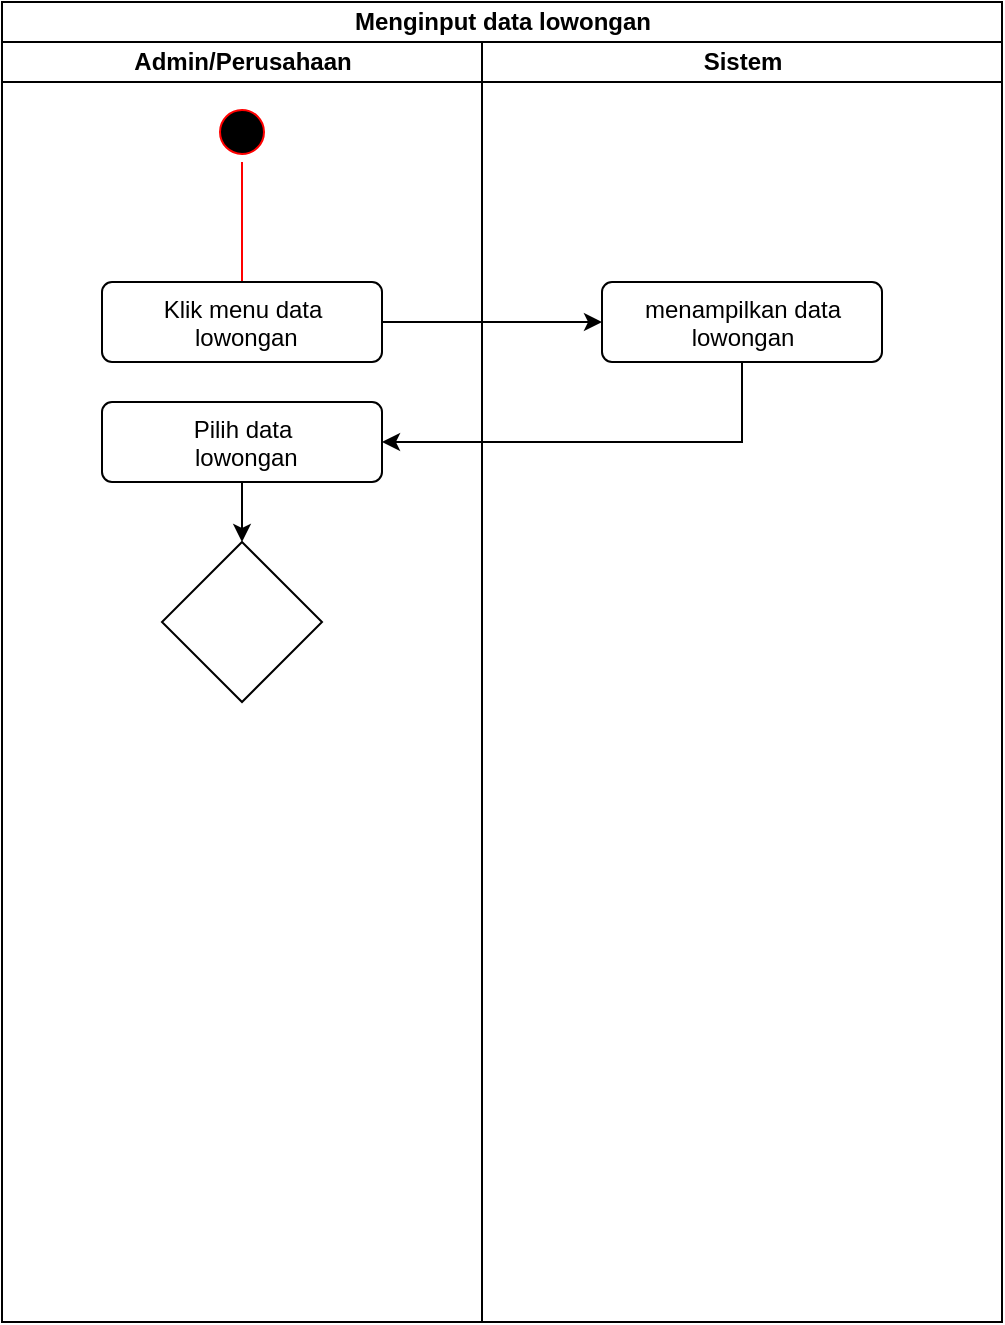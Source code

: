 <mxfile version="20.8.5" type="github">
  <diagram id="q2-tC55upcuNgZN-rhMF" name="Page-1">
    <mxGraphModel dx="1034" dy="462" grid="1" gridSize="10" guides="1" tooltips="1" connect="1" arrows="1" fold="1" page="1" pageScale="1" pageWidth="850" pageHeight="1100" math="0" shadow="0">
      <root>
        <mxCell id="0" />
        <mxCell id="1" parent="0" />
        <mxCell id="cu_NWqLQkP2w4srPh1if-3" value="Menginput data lowongan" style="swimlane;childLayout=stackLayout;resizeParent=1;resizeParentMax=0;startSize=20;html=1;" parent="1" vertex="1">
          <mxGeometry x="130" y="20" width="500" height="660" as="geometry" />
        </mxCell>
        <mxCell id="cu_NWqLQkP2w4srPh1if-4" value="Admin/Perusahaan" style="swimlane;startSize=20;html=1;" parent="cu_NWqLQkP2w4srPh1if-3" vertex="1">
          <mxGeometry y="20" width="240" height="640" as="geometry" />
        </mxCell>
        <mxCell id="cu_NWqLQkP2w4srPh1if-7" value="" style="ellipse;html=1;shape=startState;fillColor=#000000;strokeColor=#ff0000;" parent="cu_NWqLQkP2w4srPh1if-4" vertex="1">
          <mxGeometry x="105.0" y="30" width="30" height="30" as="geometry" />
        </mxCell>
        <mxCell id="cu_NWqLQkP2w4srPh1if-8" value="" style="edgeStyle=orthogonalEdgeStyle;html=1;verticalAlign=bottom;endArrow=open;endSize=8;strokeColor=#ff0000;rounded=0;entryX=0.5;entryY=0;entryDx=0;entryDy=0;" parent="cu_NWqLQkP2w4srPh1if-4" source="cu_NWqLQkP2w4srPh1if-7" edge="1" target="cu_NWqLQkP2w4srPh1if-10">
          <mxGeometry relative="1" as="geometry">
            <mxPoint x="60.0" y="120" as="targetPoint" />
            <Array as="points">
              <mxPoint x="120" y="121" />
            </Array>
          </mxGeometry>
        </mxCell>
        <mxCell id="cu_NWqLQkP2w4srPh1if-10" value="Klik menu data&lt;br&gt;&amp;nbsp;lowongan" style="html=1;align=center;verticalAlign=top;rounded=1;absoluteArcSize=1;arcSize=10;dashed=0;" parent="cu_NWqLQkP2w4srPh1if-4" vertex="1">
          <mxGeometry x="50.0" y="120" width="140" height="40" as="geometry" />
        </mxCell>
        <mxCell id="soITFireidHiTCm3dS2a-10" style="edgeStyle=orthogonalEdgeStyle;rounded=0;orthogonalLoop=1;jettySize=auto;html=1;exitX=0.5;exitY=1;exitDx=0;exitDy=0;entryX=0.5;entryY=0;entryDx=0;entryDy=0;" edge="1" parent="cu_NWqLQkP2w4srPh1if-4" source="soITFireidHiTCm3dS2a-7" target="soITFireidHiTCm3dS2a-9">
          <mxGeometry relative="1" as="geometry" />
        </mxCell>
        <mxCell id="soITFireidHiTCm3dS2a-7" value="Pilih data&lt;br&gt;&amp;nbsp;lowongan" style="html=1;align=center;verticalAlign=top;rounded=1;absoluteArcSize=1;arcSize=10;dashed=0;" vertex="1" parent="cu_NWqLQkP2w4srPh1if-4">
          <mxGeometry x="50.0" y="180" width="140" height="40" as="geometry" />
        </mxCell>
        <mxCell id="soITFireidHiTCm3dS2a-9" value="" style="rhombus;whiteSpace=wrap;html=1;" vertex="1" parent="cu_NWqLQkP2w4srPh1if-4">
          <mxGeometry x="80" y="250" width="80" height="80" as="geometry" />
        </mxCell>
        <mxCell id="cu_NWqLQkP2w4srPh1if-5" value="Sistem" style="swimlane;startSize=20;html=1;" parent="cu_NWqLQkP2w4srPh1if-3" vertex="1">
          <mxGeometry x="240" y="20" width="260" height="640" as="geometry" />
        </mxCell>
        <mxCell id="soITFireidHiTCm3dS2a-1" value="menampilkan data&lt;br&gt;lowongan" style="html=1;align=center;verticalAlign=top;rounded=1;absoluteArcSize=1;arcSize=10;dashed=0;" vertex="1" parent="cu_NWqLQkP2w4srPh1if-5">
          <mxGeometry x="60.0" y="120" width="140" height="40" as="geometry" />
        </mxCell>
        <mxCell id="soITFireidHiTCm3dS2a-2" style="edgeStyle=orthogonalEdgeStyle;rounded=0;orthogonalLoop=1;jettySize=auto;html=1;exitX=1;exitY=0.5;exitDx=0;exitDy=0;entryX=0;entryY=0.5;entryDx=0;entryDy=0;" edge="1" parent="cu_NWqLQkP2w4srPh1if-3" source="cu_NWqLQkP2w4srPh1if-10" target="soITFireidHiTCm3dS2a-1">
          <mxGeometry relative="1" as="geometry" />
        </mxCell>
        <mxCell id="soITFireidHiTCm3dS2a-8" style="edgeStyle=orthogonalEdgeStyle;rounded=0;orthogonalLoop=1;jettySize=auto;html=1;exitX=0.5;exitY=1;exitDx=0;exitDy=0;entryX=1;entryY=0.5;entryDx=0;entryDy=0;" edge="1" parent="cu_NWqLQkP2w4srPh1if-3" source="soITFireidHiTCm3dS2a-1" target="soITFireidHiTCm3dS2a-7">
          <mxGeometry relative="1" as="geometry" />
        </mxCell>
      </root>
    </mxGraphModel>
  </diagram>
</mxfile>
